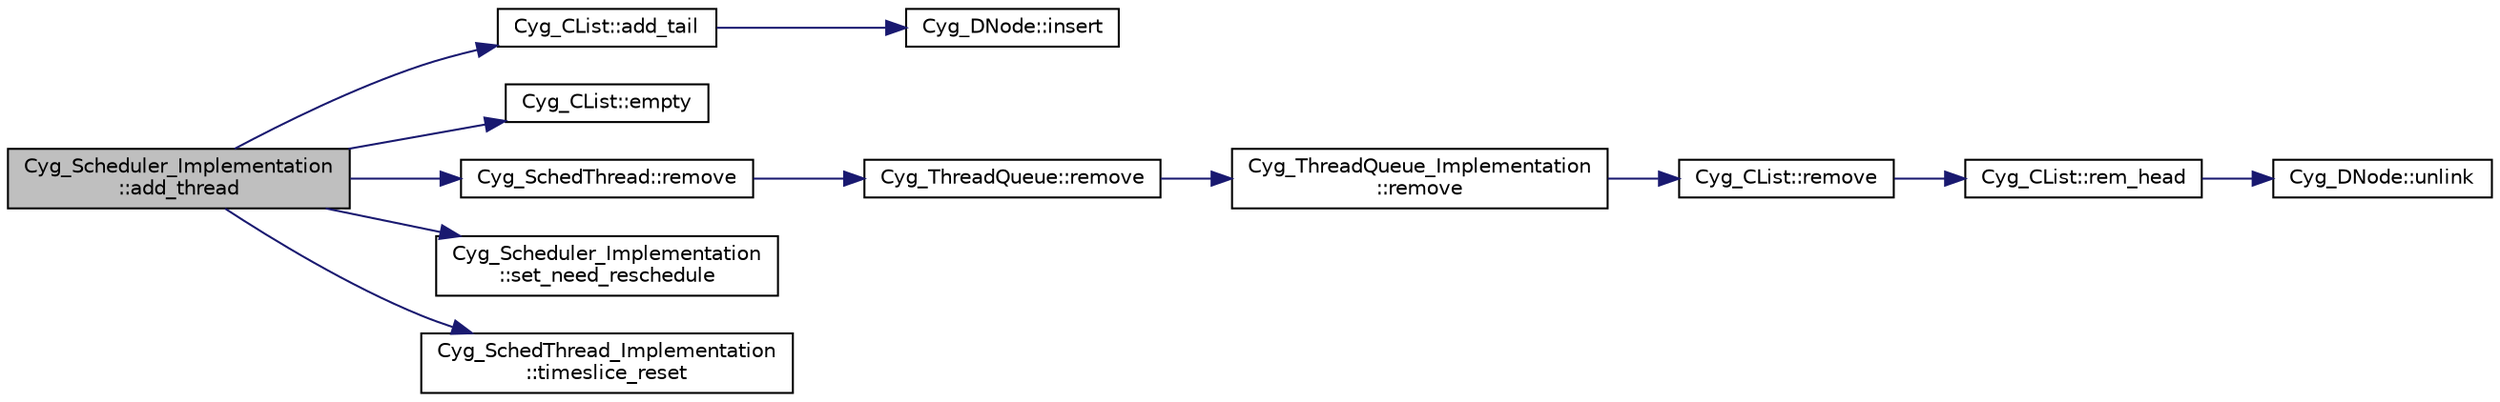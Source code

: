 digraph "Cyg_Scheduler_Implementation::add_thread"
{
  edge [fontname="Helvetica",fontsize="10",labelfontname="Helvetica",labelfontsize="10"];
  node [fontname="Helvetica",fontsize="10",shape=record];
  rankdir="LR";
  Node1 [label="Cyg_Scheduler_Implementation\l::add_thread",height=0.2,width=0.4,color="black", fillcolor="grey75", style="filled" fontcolor="black"];
  Node1 -> Node2 [color="midnightblue",fontsize="10",style="solid",fontname="Helvetica"];
  Node2 [label="Cyg_CList::add_tail",height=0.2,width=0.4,color="black", fillcolor="white", style="filled",URL="$class_cyg___c_list.html#a5b78ee573df448e713d5547f35853c8b"];
  Node2 -> Node3 [color="midnightblue",fontsize="10",style="solid",fontname="Helvetica"];
  Node3 [label="Cyg_DNode::insert",height=0.2,width=0.4,color="black", fillcolor="white", style="filled",URL="$class_cyg___d_node.html#af06f745246ea0f74a57135e192b19108"];
  Node1 -> Node4 [color="midnightblue",fontsize="10",style="solid",fontname="Helvetica"];
  Node4 [label="Cyg_CList::empty",height=0.2,width=0.4,color="black", fillcolor="white", style="filled",URL="$class_cyg___c_list.html#aa3a14467bff2cc99f72d1c7139282d17"];
  Node1 -> Node5 [color="midnightblue",fontsize="10",style="solid",fontname="Helvetica"];
  Node5 [label="Cyg_SchedThread::remove",height=0.2,width=0.4,color="black", fillcolor="white", style="filled",URL="$class_cyg___sched_thread.html#aad25cbc77cdd7f04cde9171951535b99"];
  Node5 -> Node6 [color="midnightblue",fontsize="10",style="solid",fontname="Helvetica"];
  Node6 [label="Cyg_ThreadQueue::remove",height=0.2,width=0.4,color="black", fillcolor="white", style="filled",URL="$class_cyg___thread_queue.html#ad2dfa40e1e134507e5bb6efc8ea279bd"];
  Node6 -> Node7 [color="midnightblue",fontsize="10",style="solid",fontname="Helvetica"];
  Node7 [label="Cyg_ThreadQueue_Implementation\l::remove",height=0.2,width=0.4,color="black", fillcolor="white", style="filled",URL="$class_cyg___thread_queue___implementation.html#a5c149fba525e2c584ce264a23ee4f092"];
  Node7 -> Node8 [color="midnightblue",fontsize="10",style="solid",fontname="Helvetica"];
  Node8 [label="Cyg_CList::remove",height=0.2,width=0.4,color="black", fillcolor="white", style="filled",URL="$class_cyg___c_list.html#acc2872b42b5e9fcb3a393ea6551bf231"];
  Node8 -> Node9 [color="midnightblue",fontsize="10",style="solid",fontname="Helvetica"];
  Node9 [label="Cyg_CList::rem_head",height=0.2,width=0.4,color="black", fillcolor="white", style="filled",URL="$class_cyg___c_list.html#ae70cdd6b3ab6b83d92612fd17309fcf5"];
  Node9 -> Node10 [color="midnightblue",fontsize="10",style="solid",fontname="Helvetica"];
  Node10 [label="Cyg_DNode::unlink",height=0.2,width=0.4,color="black", fillcolor="white", style="filled",URL="$class_cyg___d_node.html#a6e537a727a9ecf9cefaee27058633cdb"];
  Node1 -> Node11 [color="midnightblue",fontsize="10",style="solid",fontname="Helvetica"];
  Node11 [label="Cyg_Scheduler_Implementation\l::set_need_reschedule",height=0.2,width=0.4,color="black", fillcolor="white", style="filled",URL="$class_cyg___scheduler___implementation.html#a93b5e2ef78926c9472ecd57d0ad90fd2"];
  Node1 -> Node12 [color="midnightblue",fontsize="10",style="solid",fontname="Helvetica"];
  Node12 [label="Cyg_SchedThread_Implementation\l::timeslice_reset",height=0.2,width=0.4,color="black", fillcolor="white", style="filled",URL="$class_cyg___sched_thread___implementation.html#a693c9bbec338157c9eb5ce46df6d5ac3"];
}

